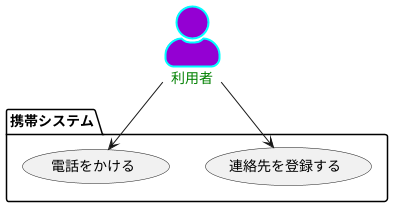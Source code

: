 @startuml ユースケース図
skinparam actorStyle awesome
' left to right direction
actor 利用者 #DarkViolet;line:Aqua;line.bold;text:green;
package 携帯システム {
usecase 連絡先を登録する
usecase 電話をかける
}
利用者 --> 連絡先を登録する
利用者 --> 電話をかける
@enduml
